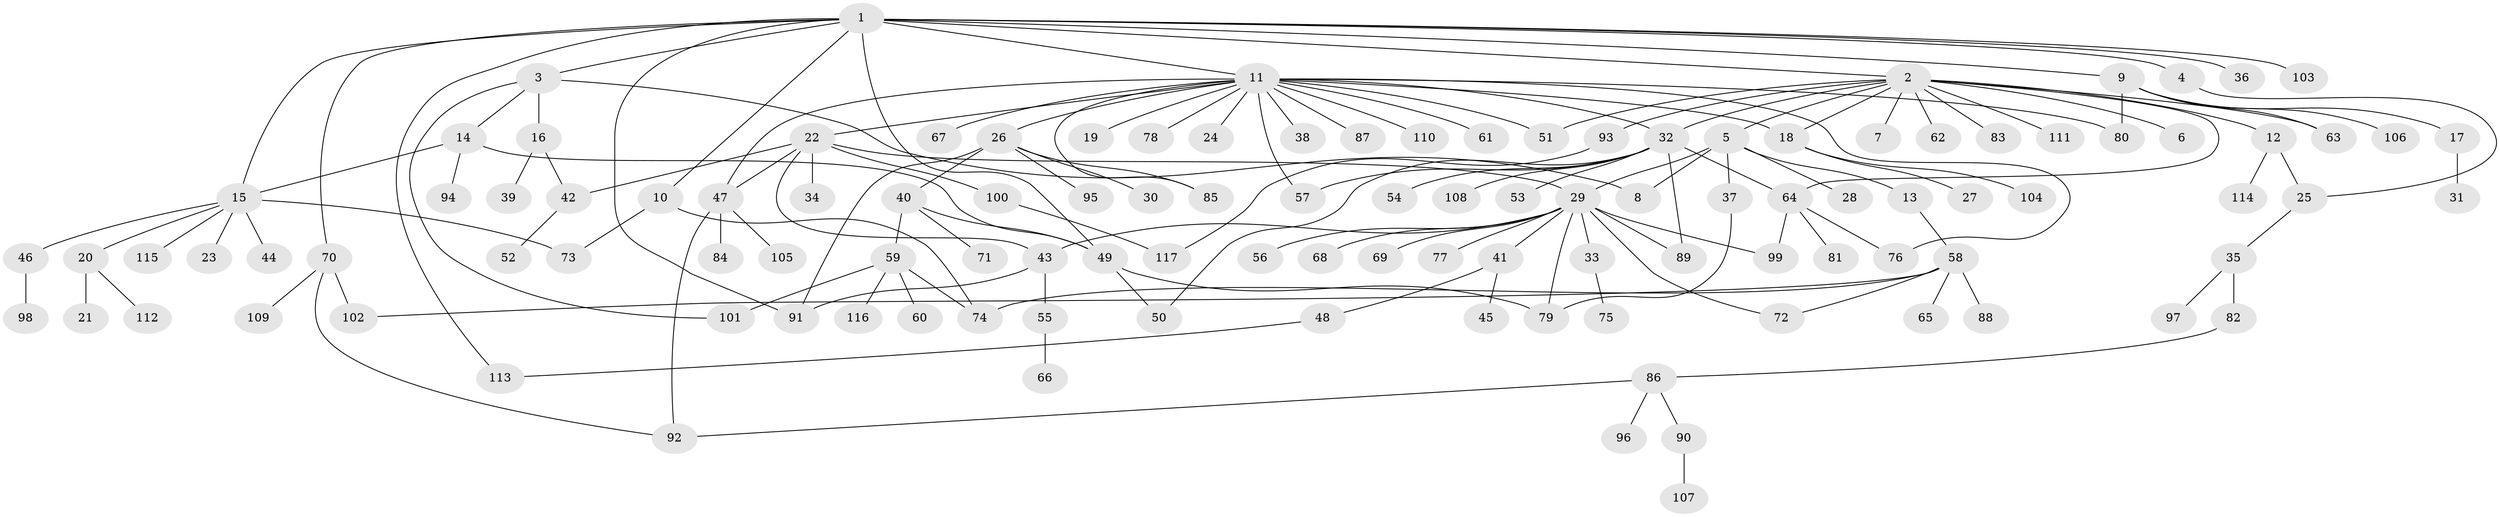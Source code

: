 // coarse degree distribution, {23: 0.017241379310344827, 13: 0.017241379310344827, 5: 0.017241379310344827, 2: 0.1896551724137931, 6: 0.08620689655172414, 1: 0.4827586206896552, 3: 0.1206896551724138, 7: 0.017241379310344827, 9: 0.017241379310344827, 4: 0.034482758620689655}
// Generated by graph-tools (version 1.1) at 2025/18/03/04/25 18:18:00]
// undirected, 117 vertices, 151 edges
graph export_dot {
graph [start="1"]
  node [color=gray90,style=filled];
  1;
  2;
  3;
  4;
  5;
  6;
  7;
  8;
  9;
  10;
  11;
  12;
  13;
  14;
  15;
  16;
  17;
  18;
  19;
  20;
  21;
  22;
  23;
  24;
  25;
  26;
  27;
  28;
  29;
  30;
  31;
  32;
  33;
  34;
  35;
  36;
  37;
  38;
  39;
  40;
  41;
  42;
  43;
  44;
  45;
  46;
  47;
  48;
  49;
  50;
  51;
  52;
  53;
  54;
  55;
  56;
  57;
  58;
  59;
  60;
  61;
  62;
  63;
  64;
  65;
  66;
  67;
  68;
  69;
  70;
  71;
  72;
  73;
  74;
  75;
  76;
  77;
  78;
  79;
  80;
  81;
  82;
  83;
  84;
  85;
  86;
  87;
  88;
  89;
  90;
  91;
  92;
  93;
  94;
  95;
  96;
  97;
  98;
  99;
  100;
  101;
  102;
  103;
  104;
  105;
  106;
  107;
  108;
  109;
  110;
  111;
  112;
  113;
  114;
  115;
  116;
  117;
  1 -- 2;
  1 -- 3;
  1 -- 4;
  1 -- 9;
  1 -- 10;
  1 -- 11;
  1 -- 15;
  1 -- 36;
  1 -- 49;
  1 -- 70;
  1 -- 91;
  1 -- 103;
  1 -- 113;
  2 -- 5;
  2 -- 6;
  2 -- 7;
  2 -- 12;
  2 -- 18;
  2 -- 32;
  2 -- 51;
  2 -- 62;
  2 -- 63;
  2 -- 64;
  2 -- 83;
  2 -- 93;
  2 -- 111;
  3 -- 8;
  3 -- 14;
  3 -- 16;
  3 -- 101;
  4 -- 25;
  5 -- 8;
  5 -- 13;
  5 -- 28;
  5 -- 29;
  5 -- 37;
  9 -- 17;
  9 -- 63;
  9 -- 80;
  9 -- 106;
  10 -- 73;
  10 -- 74;
  11 -- 18;
  11 -- 19;
  11 -- 22;
  11 -- 24;
  11 -- 26;
  11 -- 32;
  11 -- 38;
  11 -- 47;
  11 -- 51;
  11 -- 57;
  11 -- 61;
  11 -- 67;
  11 -- 76;
  11 -- 78;
  11 -- 80;
  11 -- 85;
  11 -- 87;
  11 -- 110;
  12 -- 25;
  12 -- 114;
  13 -- 58;
  14 -- 15;
  14 -- 49;
  14 -- 94;
  15 -- 20;
  15 -- 23;
  15 -- 44;
  15 -- 46;
  15 -- 73;
  15 -- 115;
  16 -- 39;
  16 -- 42;
  17 -- 31;
  18 -- 27;
  18 -- 104;
  20 -- 21;
  20 -- 112;
  22 -- 29;
  22 -- 34;
  22 -- 42;
  22 -- 43;
  22 -- 47;
  22 -- 100;
  25 -- 35;
  26 -- 30;
  26 -- 40;
  26 -- 85;
  26 -- 91;
  26 -- 95;
  29 -- 33;
  29 -- 41;
  29 -- 43;
  29 -- 56;
  29 -- 68;
  29 -- 69;
  29 -- 72;
  29 -- 77;
  29 -- 79;
  29 -- 89;
  29 -- 99;
  32 -- 50;
  32 -- 53;
  32 -- 54;
  32 -- 57;
  32 -- 64;
  32 -- 89;
  32 -- 108;
  33 -- 75;
  35 -- 82;
  35 -- 97;
  37 -- 79;
  40 -- 49;
  40 -- 59;
  40 -- 71;
  41 -- 45;
  41 -- 48;
  42 -- 52;
  43 -- 55;
  43 -- 91;
  46 -- 98;
  47 -- 84;
  47 -- 92;
  47 -- 105;
  48 -- 113;
  49 -- 50;
  49 -- 79;
  55 -- 66;
  58 -- 65;
  58 -- 72;
  58 -- 74;
  58 -- 88;
  58 -- 102;
  59 -- 60;
  59 -- 74;
  59 -- 101;
  59 -- 116;
  64 -- 76;
  64 -- 81;
  64 -- 99;
  70 -- 92;
  70 -- 102;
  70 -- 109;
  82 -- 86;
  86 -- 90;
  86 -- 92;
  86 -- 96;
  90 -- 107;
  93 -- 117;
  100 -- 117;
}
